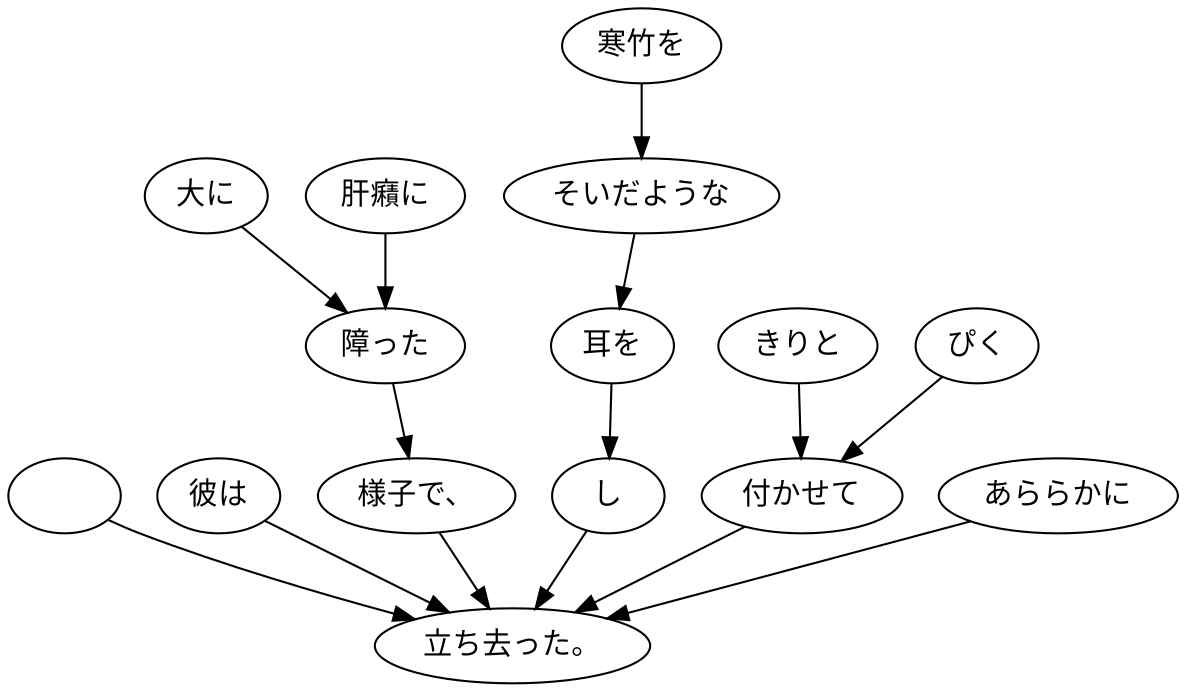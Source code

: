 digraph graph229 {
	node0 [label="　"];
	node1 [label="彼は"];
	node2 [label="大に"];
	node3 [label="肝癪に"];
	node4 [label="障った"];
	node5 [label="様子で、"];
	node6 [label="寒竹を"];
	node7 [label="そいだような"];
	node8 [label="耳を"];
	node9 [label="し"];
	node10 [label="きりと"];
	node11 [label="ぴく"];
	node12 [label="付かせて"];
	node13 [label="あららかに"];
	node14 [label="立ち去った。"];
	node0 -> node14;
	node1 -> node14;
	node2 -> node4;
	node3 -> node4;
	node4 -> node5;
	node5 -> node14;
	node6 -> node7;
	node7 -> node8;
	node8 -> node9;
	node9 -> node14;
	node10 -> node12;
	node11 -> node12;
	node12 -> node14;
	node13 -> node14;
}
